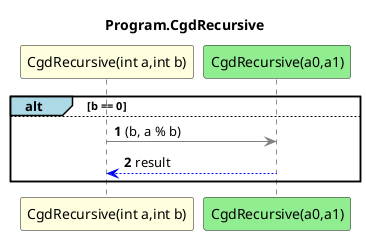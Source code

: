 @startuml Program.CgdRecursive
title Program.CgdRecursive
participant "CgdRecursive(int a,int b)" as CgdRecursive_p0_p1 #LightYellow
participant "CgdRecursive(a0,a1)" as CgdRecursive_a0_a1 #LightGreen
autonumber
alt#LightBlue b == 0
    else
        CgdRecursive_p0_p1 -[#grey]> CgdRecursive_a0_a1 : (b, a % b)
        CgdRecursive_a0_a1 -[#blue]-> CgdRecursive_p0_p1 : result
end
@enduml
